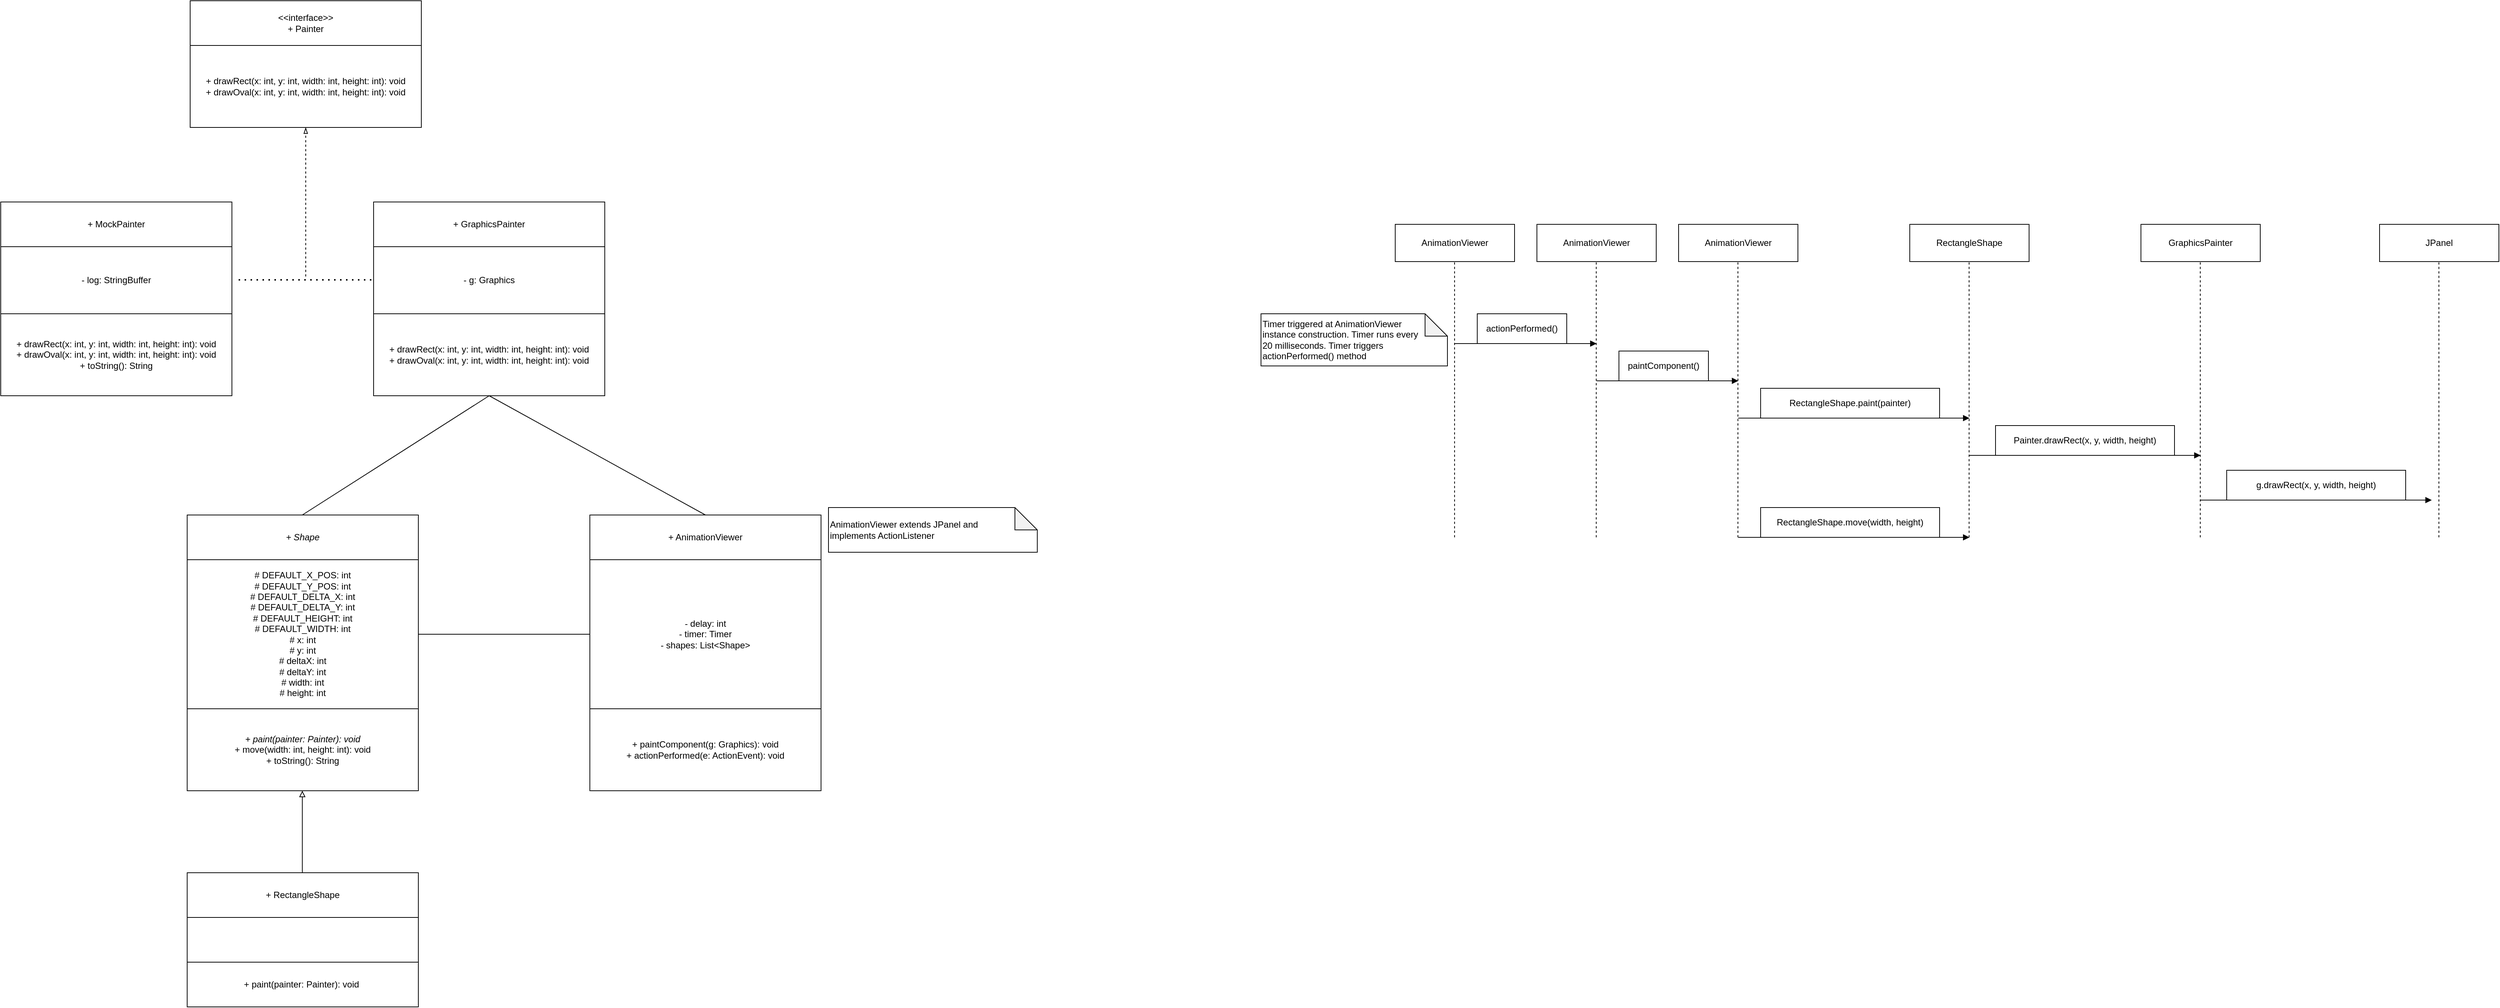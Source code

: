 <mxfile version="24.4.0" type="github">
  <diagram name="Page-1" id="ubM7CDHuB8m3kzV2Bm6y">
    <mxGraphModel dx="2015" dy="2367" grid="1" gridSize="10" guides="1" tooltips="1" connect="1" arrows="1" fold="1" page="1" pageScale="1" pageWidth="827" pageHeight="1169" math="0" shadow="0">
      <root>
        <mxCell id="0" />
        <mxCell id="1" parent="0" />
        <mxCell id="MaU48TReLEHeVx3_mteO-8" value="&lt;i&gt;+ Shape&lt;/i&gt;" style="rounded=0;whiteSpace=wrap;html=1;" vertex="1" parent="1">
          <mxGeometry x="350" y="230" width="310" height="60" as="geometry" />
        </mxCell>
        <mxCell id="MaU48TReLEHeVx3_mteO-9" value="# DEFAULT_X_POS: int&lt;div&gt;# DEFAULT_Y_POS: int&lt;/div&gt;&lt;div&gt;# DEFAULT_DELTA_X: int&lt;div&gt;# DEFAULT_DELTA_Y: int&lt;/div&gt;&lt;/div&gt;&lt;div&gt;# DEFAULT_HEIGHT: int&lt;/div&gt;&lt;div&gt;# DEFAULT_WIDTH: int&lt;/div&gt;&lt;div&gt;# x: int&lt;/div&gt;&lt;div&gt;# y: int&lt;/div&gt;&lt;div&gt;# deltaX: int&lt;/div&gt;&lt;div&gt;# deltaY: int&lt;/div&gt;&lt;div&gt;# width: int&lt;/div&gt;&lt;div&gt;# height: int&lt;/div&gt;" style="rounded=0;whiteSpace=wrap;html=1;" vertex="1" parent="1">
          <mxGeometry x="350" y="290" width="310" height="200" as="geometry" />
        </mxCell>
        <mxCell id="MaU48TReLEHeVx3_mteO-10" value="&lt;div&gt;&lt;i&gt;+ paint(painter: Painter): void&lt;/i&gt;&lt;/div&gt;+ move(width: int, height: int): void&lt;div&gt;+ toString(): String&lt;/div&gt;" style="rounded=0;whiteSpace=wrap;html=1;" vertex="1" parent="1">
          <mxGeometry x="350" y="490" width="310" height="110" as="geometry" />
        </mxCell>
        <mxCell id="MaU48TReLEHeVx3_mteO-11" value="" style="endArrow=block;html=1;rounded=0;endFill=0;" edge="1" parent="1">
          <mxGeometry width="50" height="50" relative="1" as="geometry">
            <mxPoint x="504.41" y="710" as="sourcePoint" />
            <mxPoint x="504.41" y="600" as="targetPoint" />
          </mxGeometry>
        </mxCell>
        <mxCell id="MaU48TReLEHeVx3_mteO-12" value="+ RectangleShape" style="rounded=0;whiteSpace=wrap;html=1;" vertex="1" parent="1">
          <mxGeometry x="350" y="710" width="310" height="60" as="geometry" />
        </mxCell>
        <mxCell id="MaU48TReLEHeVx3_mteO-13" value="" style="rounded=0;whiteSpace=wrap;html=1;" vertex="1" parent="1">
          <mxGeometry x="350" y="770" width="310" height="60" as="geometry" />
        </mxCell>
        <mxCell id="MaU48TReLEHeVx3_mteO-14" value="+ paint(painter: Painter): void&amp;nbsp;" style="rounded=0;whiteSpace=wrap;html=1;" vertex="1" parent="1">
          <mxGeometry x="350" y="830" width="310" height="60" as="geometry" />
        </mxCell>
        <mxCell id="MaU48TReLEHeVx3_mteO-16" value="" style="endArrow=none;html=1;rounded=0;" edge="1" parent="1">
          <mxGeometry width="50" height="50" relative="1" as="geometry">
            <mxPoint x="660" y="390" as="sourcePoint" />
            <mxPoint x="890" y="390" as="targetPoint" />
          </mxGeometry>
        </mxCell>
        <mxCell id="MaU48TReLEHeVx3_mteO-17" value="+ AnimationViewer" style="rounded=0;whiteSpace=wrap;html=1;" vertex="1" parent="1">
          <mxGeometry x="890" y="230" width="310" height="60" as="geometry" />
        </mxCell>
        <mxCell id="MaU48TReLEHeVx3_mteO-18" value="- delay: int&lt;div&gt;- timer: Timer&lt;br&gt;&lt;div&gt;- shapes: List&amp;lt;Shape&amp;gt;&lt;/div&gt;&lt;/div&gt;" style="rounded=0;whiteSpace=wrap;html=1;" vertex="1" parent="1">
          <mxGeometry x="890" y="290" width="310" height="200" as="geometry" />
        </mxCell>
        <mxCell id="MaU48TReLEHeVx3_mteO-19" value="+ paintComponent(g: Graphics): void&lt;div&gt;+ actionPerformed(e: ActionEvent): void&lt;/div&gt;" style="rounded=0;whiteSpace=wrap;html=1;" vertex="1" parent="1">
          <mxGeometry x="890" y="490" width="310" height="110" as="geometry" />
        </mxCell>
        <mxCell id="MaU48TReLEHeVx3_mteO-21" value="" style="endArrow=none;html=1;rounded=0;entryX=0.5;entryY=1;entryDx=0;entryDy=0;" edge="1" parent="1" target="MaU48TReLEHeVx3_mteO-24">
          <mxGeometry width="50" height="50" relative="1" as="geometry">
            <mxPoint x="504.41" y="230" as="sourcePoint" />
            <mxPoint x="504.41" y="-8.82" as="targetPoint" />
          </mxGeometry>
        </mxCell>
        <mxCell id="MaU48TReLEHeVx3_mteO-22" value="+ GraphicsPainter" style="rounded=0;whiteSpace=wrap;html=1;" vertex="1" parent="1">
          <mxGeometry x="600" y="-190" width="310" height="60" as="geometry" />
        </mxCell>
        <mxCell id="MaU48TReLEHeVx3_mteO-23" value="- g: Graphics" style="rounded=0;whiteSpace=wrap;html=1;" vertex="1" parent="1">
          <mxGeometry x="600" y="-130" width="310" height="90" as="geometry" />
        </mxCell>
        <mxCell id="MaU48TReLEHeVx3_mteO-24" value="+ drawRect(x: int, y: int, width: int, height: int): void&lt;div&gt;+ drawOval(x: int, y: int, width: int, height: int): void&lt;/div&gt;" style="rounded=0;whiteSpace=wrap;html=1;" vertex="1" parent="1">
          <mxGeometry x="600" y="-40" width="310" height="110" as="geometry" />
        </mxCell>
        <mxCell id="MaU48TReLEHeVx3_mteO-25" value="&lt;div&gt;&amp;lt;&amp;lt;interface&amp;gt;&amp;gt;&lt;/div&gt;+ Painter" style="rounded=0;whiteSpace=wrap;html=1;" vertex="1" parent="1">
          <mxGeometry x="354" y="-460" width="310" height="60" as="geometry" />
        </mxCell>
        <mxCell id="MaU48TReLEHeVx3_mteO-27" value="+ drawRect(x: int, y: int, width: int, height: int): void&lt;div&gt;+ drawOval(x: int, y: int, width: int, height: int): void&lt;br&gt;&lt;/div&gt;" style="rounded=0;whiteSpace=wrap;html=1;" vertex="1" parent="1">
          <mxGeometry x="354" y="-400" width="310" height="110" as="geometry" />
        </mxCell>
        <mxCell id="MaU48TReLEHeVx3_mteO-28" value="" style="endArrow=blockThin;dashed=1;html=1;rounded=0;endFill=0;" edge="1" parent="1">
          <mxGeometry width="50" height="50" relative="1" as="geometry">
            <mxPoint x="509" y="-90" as="sourcePoint" />
            <mxPoint x="509" y="-290" as="targetPoint" />
          </mxGeometry>
        </mxCell>
        <mxCell id="MaU48TReLEHeVx3_mteO-29" value="" style="endArrow=none;dashed=1;html=1;dashPattern=1 3;strokeWidth=2;rounded=0;" edge="1" parent="1">
          <mxGeometry width="50" height="50" relative="1" as="geometry">
            <mxPoint x="419" y="-85.56" as="sourcePoint" />
            <mxPoint x="599" y="-85.56" as="targetPoint" />
          </mxGeometry>
        </mxCell>
        <mxCell id="MaU48TReLEHeVx3_mteO-30" value="+ MockPainter" style="rounded=0;whiteSpace=wrap;html=1;" vertex="1" parent="1">
          <mxGeometry x="100" y="-190" width="310" height="60" as="geometry" />
        </mxCell>
        <mxCell id="MaU48TReLEHeVx3_mteO-31" value="- log: StringBuffer" style="rounded=0;whiteSpace=wrap;html=1;" vertex="1" parent="1">
          <mxGeometry x="100" y="-130" width="310" height="90" as="geometry" />
        </mxCell>
        <mxCell id="MaU48TReLEHeVx3_mteO-32" value="+ drawRect(x: int, y: int, width: int, height: int): void&lt;div&gt;+ drawOval(x: int, y: int, width: int, height: int): void&lt;/div&gt;&lt;div&gt;+ toString(): String&lt;/div&gt;" style="rounded=0;whiteSpace=wrap;html=1;" vertex="1" parent="1">
          <mxGeometry x="100" y="-40" width="310" height="110" as="geometry" />
        </mxCell>
        <mxCell id="MaU48TReLEHeVx3_mteO-33" value="" style="endArrow=none;html=1;rounded=0;entryX=0.5;entryY=0;entryDx=0;entryDy=0;exitX=0.5;exitY=1;exitDx=0;exitDy=0;" edge="1" parent="1" source="MaU48TReLEHeVx3_mteO-24" target="MaU48TReLEHeVx3_mteO-17">
          <mxGeometry width="50" height="50" relative="1" as="geometry">
            <mxPoint x="300" y="50" as="sourcePoint" />
            <mxPoint x="350" as="targetPoint" />
          </mxGeometry>
        </mxCell>
        <mxCell id="MaU48TReLEHeVx3_mteO-34" value="AnimationViewer extends JPanel and&amp;nbsp;&lt;div&gt;implements ActionListener&lt;/div&gt;" style="shape=note;whiteSpace=wrap;html=1;backgroundOutline=1;darkOpacity=0.05;align=left;" vertex="1" parent="1">
          <mxGeometry x="1210" y="220" width="280" height="60" as="geometry" />
        </mxCell>
        <mxCell id="MaU48TReLEHeVx3_mteO-35" value="AnimationViewer" style="rounded=0;whiteSpace=wrap;html=1;" vertex="1" parent="1">
          <mxGeometry x="1970" y="-160" width="160" height="50" as="geometry" />
        </mxCell>
        <mxCell id="MaU48TReLEHeVx3_mteO-36" value="" style="endArrow=none;dashed=1;html=1;rounded=0;" edge="1" parent="1">
          <mxGeometry width="50" height="50" relative="1" as="geometry">
            <mxPoint x="2049.57" y="260" as="sourcePoint" />
            <mxPoint x="2049.57" y="-110" as="targetPoint" />
          </mxGeometry>
        </mxCell>
        <mxCell id="MaU48TReLEHeVx3_mteO-37" value="" style="endArrow=block;html=1;rounded=0;endFill=1;" edge="1" parent="1">
          <mxGeometry width="50" height="50" relative="1" as="geometry">
            <mxPoint x="2050" as="sourcePoint" />
            <mxPoint x="2240" as="targetPoint" />
          </mxGeometry>
        </mxCell>
        <mxCell id="MaU48TReLEHeVx3_mteO-38" value="actionPerformed()" style="rounded=0;whiteSpace=wrap;html=1;" vertex="1" parent="1">
          <mxGeometry x="2080" y="-40" width="120" height="40" as="geometry" />
        </mxCell>
        <mxCell id="MaU48TReLEHeVx3_mteO-39" value="Timer triggered at AnimationViewer&amp;nbsp;&lt;div&gt;instance construction. Timer runs every&amp;nbsp;&lt;/div&gt;&lt;div&gt;20 milliseconds. Timer triggers actionPerformed() method&lt;/div&gt;" style="shape=note;whiteSpace=wrap;html=1;backgroundOutline=1;darkOpacity=0.05;align=left;" vertex="1" parent="1">
          <mxGeometry x="1790" y="-40" width="250" height="70" as="geometry" />
        </mxCell>
        <mxCell id="MaU48TReLEHeVx3_mteO-40" value="AnimationViewer" style="rounded=0;whiteSpace=wrap;html=1;" vertex="1" parent="1">
          <mxGeometry x="2160" y="-160" width="160" height="50" as="geometry" />
        </mxCell>
        <mxCell id="MaU48TReLEHeVx3_mteO-41" value="" style="endArrow=none;dashed=1;html=1;rounded=0;" edge="1" parent="1">
          <mxGeometry width="50" height="50" relative="1" as="geometry">
            <mxPoint x="2239.57" y="260" as="sourcePoint" />
            <mxPoint x="2239.57" y="-110" as="targetPoint" />
          </mxGeometry>
        </mxCell>
        <mxCell id="MaU48TReLEHeVx3_mteO-42" value="" style="endArrow=block;html=1;rounded=0;endFill=1;" edge="1" parent="1">
          <mxGeometry width="50" height="50" relative="1" as="geometry">
            <mxPoint x="2240" y="50" as="sourcePoint" />
            <mxPoint x="2430" y="50" as="targetPoint" />
          </mxGeometry>
        </mxCell>
        <mxCell id="MaU48TReLEHeVx3_mteO-43" value="paintComponent()" style="rounded=0;whiteSpace=wrap;html=1;" vertex="1" parent="1">
          <mxGeometry x="2270" y="10" width="120" height="40" as="geometry" />
        </mxCell>
        <mxCell id="MaU48TReLEHeVx3_mteO-44" value="AnimationViewer" style="rounded=0;whiteSpace=wrap;html=1;" vertex="1" parent="1">
          <mxGeometry x="2350" y="-160" width="160" height="50" as="geometry" />
        </mxCell>
        <mxCell id="MaU48TReLEHeVx3_mteO-45" value="" style="endArrow=none;dashed=1;html=1;rounded=0;" edge="1" parent="1">
          <mxGeometry width="50" height="50" relative="1" as="geometry">
            <mxPoint x="2429.57" y="260" as="sourcePoint" />
            <mxPoint x="2429.57" y="-110" as="targetPoint" />
          </mxGeometry>
        </mxCell>
        <mxCell id="MaU48TReLEHeVx3_mteO-46" value="" style="endArrow=block;html=1;rounded=0;endFill=1;" edge="1" parent="1">
          <mxGeometry width="50" height="50" relative="1" as="geometry">
            <mxPoint x="2430" y="100" as="sourcePoint" />
            <mxPoint x="2740" y="100" as="targetPoint" />
          </mxGeometry>
        </mxCell>
        <mxCell id="MaU48TReLEHeVx3_mteO-47" value="RectangleShape.paint(painter)" style="rounded=0;whiteSpace=wrap;html=1;" vertex="1" parent="1">
          <mxGeometry x="2460" y="60" width="240" height="40" as="geometry" />
        </mxCell>
        <mxCell id="MaU48TReLEHeVx3_mteO-48" value="" style="endArrow=block;html=1;rounded=0;endFill=1;" edge="1" parent="1">
          <mxGeometry width="50" height="50" relative="1" as="geometry">
            <mxPoint x="2430" y="260" as="sourcePoint" />
            <mxPoint x="2740" y="260" as="targetPoint" />
          </mxGeometry>
        </mxCell>
        <mxCell id="MaU48TReLEHeVx3_mteO-49" value="RectangleShape.move(width, height)" style="rounded=0;whiteSpace=wrap;html=1;" vertex="1" parent="1">
          <mxGeometry x="2460" y="220" width="240" height="40" as="geometry" />
        </mxCell>
        <mxCell id="MaU48TReLEHeVx3_mteO-50" value="RectangleShape" style="rounded=0;whiteSpace=wrap;html=1;" vertex="1" parent="1">
          <mxGeometry x="2660" y="-160" width="160" height="50" as="geometry" />
        </mxCell>
        <mxCell id="MaU48TReLEHeVx3_mteO-51" value="" style="endArrow=none;dashed=1;html=1;rounded=0;" edge="1" parent="1">
          <mxGeometry width="50" height="50" relative="1" as="geometry">
            <mxPoint x="2739.57" y="260" as="sourcePoint" />
            <mxPoint x="2739.57" y="-110" as="targetPoint" />
          </mxGeometry>
        </mxCell>
        <mxCell id="MaU48TReLEHeVx3_mteO-52" value="Painter.drawRect(x, y, width, height)" style="rounded=0;whiteSpace=wrap;html=1;" vertex="1" parent="1">
          <mxGeometry x="2775" y="110" width="240" height="40" as="geometry" />
        </mxCell>
        <mxCell id="MaU48TReLEHeVx3_mteO-54" value="GraphicsPainter" style="rounded=0;whiteSpace=wrap;html=1;" vertex="1" parent="1">
          <mxGeometry x="2970" y="-160" width="160" height="50" as="geometry" />
        </mxCell>
        <mxCell id="MaU48TReLEHeVx3_mteO-55" value="" style="endArrow=none;dashed=1;html=1;rounded=0;" edge="1" parent="1">
          <mxGeometry width="50" height="50" relative="1" as="geometry">
            <mxPoint x="3049.57" y="260" as="sourcePoint" />
            <mxPoint x="3049.57" y="-110" as="targetPoint" />
          </mxGeometry>
        </mxCell>
        <mxCell id="MaU48TReLEHeVx3_mteO-56" value="" style="endArrow=block;html=1;rounded=0;endFill=1;" edge="1" parent="1">
          <mxGeometry width="50" height="50" relative="1" as="geometry">
            <mxPoint x="2740" y="150" as="sourcePoint" />
            <mxPoint x="3050" y="150" as="targetPoint" />
          </mxGeometry>
        </mxCell>
        <mxCell id="MaU48TReLEHeVx3_mteO-57" value="JPanel" style="rounded=0;whiteSpace=wrap;html=1;" vertex="1" parent="1">
          <mxGeometry x="3290" y="-160" width="160" height="50" as="geometry" />
        </mxCell>
        <mxCell id="MaU48TReLEHeVx3_mteO-58" value="" style="endArrow=none;dashed=1;html=1;rounded=0;" edge="1" parent="1">
          <mxGeometry width="50" height="50" relative="1" as="geometry">
            <mxPoint x="3369.57" y="260" as="sourcePoint" />
            <mxPoint x="3369.57" y="-110" as="targetPoint" />
          </mxGeometry>
        </mxCell>
        <mxCell id="MaU48TReLEHeVx3_mteO-59" value="g.drawRect(x, y, width, height)" style="rounded=0;whiteSpace=wrap;html=1;" vertex="1" parent="1">
          <mxGeometry x="3085" y="170" width="240" height="40" as="geometry" />
        </mxCell>
        <mxCell id="MaU48TReLEHeVx3_mteO-60" value="" style="endArrow=block;html=1;rounded=0;endFill=1;" edge="1" parent="1">
          <mxGeometry width="50" height="50" relative="1" as="geometry">
            <mxPoint x="3050" y="210" as="sourcePoint" />
            <mxPoint x="3360" y="210" as="targetPoint" />
          </mxGeometry>
        </mxCell>
      </root>
    </mxGraphModel>
  </diagram>
</mxfile>
